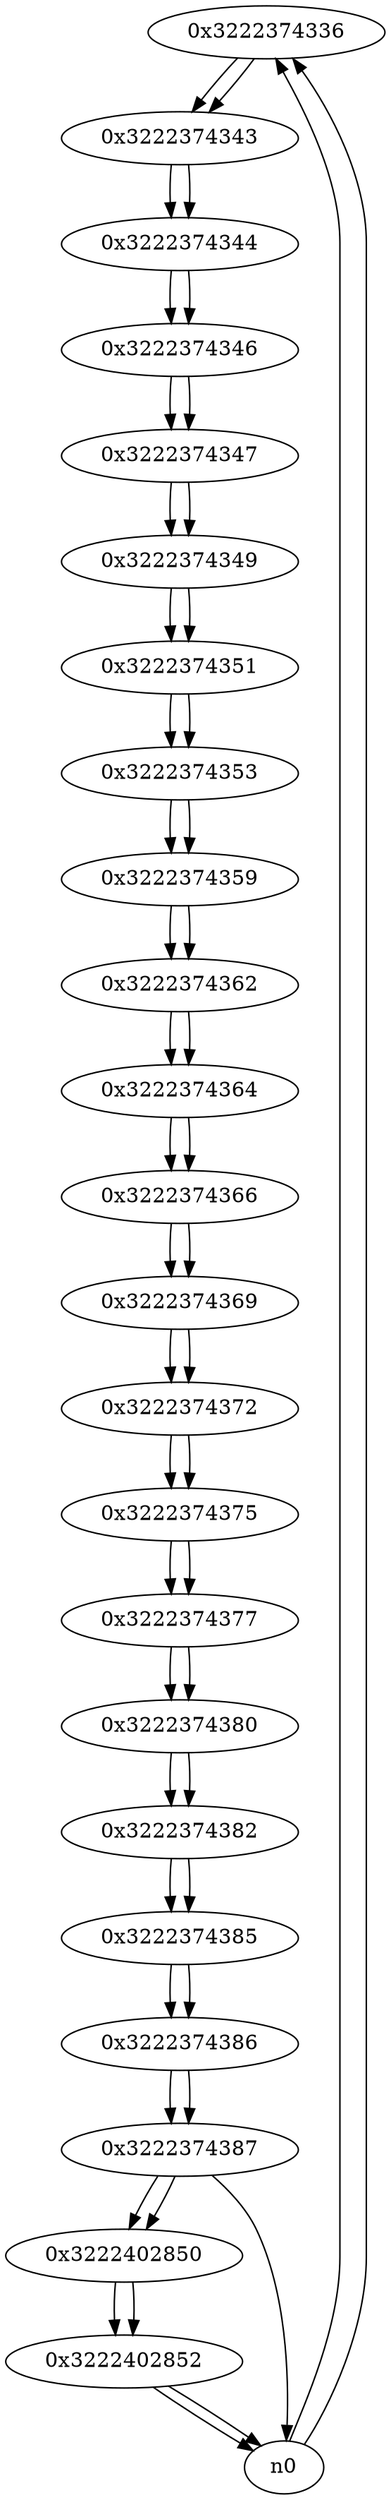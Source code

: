 digraph G{
/* nodes */
  n1 [label="0x3222374336"]
  n2 [label="0x3222374343"]
  n3 [label="0x3222374344"]
  n4 [label="0x3222374346"]
  n5 [label="0x3222374347"]
  n6 [label="0x3222374349"]
  n7 [label="0x3222374351"]
  n8 [label="0x3222374353"]
  n9 [label="0x3222374359"]
  n10 [label="0x3222374362"]
  n11 [label="0x3222374364"]
  n12 [label="0x3222374366"]
  n13 [label="0x3222374369"]
  n14 [label="0x3222374372"]
  n15 [label="0x3222374375"]
  n16 [label="0x3222374377"]
  n17 [label="0x3222374380"]
  n18 [label="0x3222374382"]
  n19 [label="0x3222374385"]
  n20 [label="0x3222374386"]
  n21 [label="0x3222374387"]
  n22 [label="0x3222402850"]
  n23 [label="0x3222402852"]
/* edges */
n1 -> n2;
n0 -> n1;
n0 -> n1;
n2 -> n3;
n1 -> n2;
n3 -> n4;
n2 -> n3;
n4 -> n5;
n3 -> n4;
n5 -> n6;
n4 -> n5;
n6 -> n7;
n5 -> n6;
n7 -> n8;
n6 -> n7;
n8 -> n9;
n7 -> n8;
n9 -> n10;
n8 -> n9;
n10 -> n11;
n9 -> n10;
n11 -> n12;
n10 -> n11;
n12 -> n13;
n11 -> n12;
n13 -> n14;
n12 -> n13;
n14 -> n15;
n13 -> n14;
n15 -> n16;
n14 -> n15;
n16 -> n17;
n15 -> n16;
n17 -> n18;
n16 -> n17;
n18 -> n19;
n17 -> n18;
n19 -> n20;
n18 -> n19;
n20 -> n21;
n19 -> n20;
n21 -> n22;
n21 -> n0;
n20 -> n21;
n22 -> n23;
n21 -> n22;
n23 -> n0;
n23 -> n0;
n22 -> n23;
}
